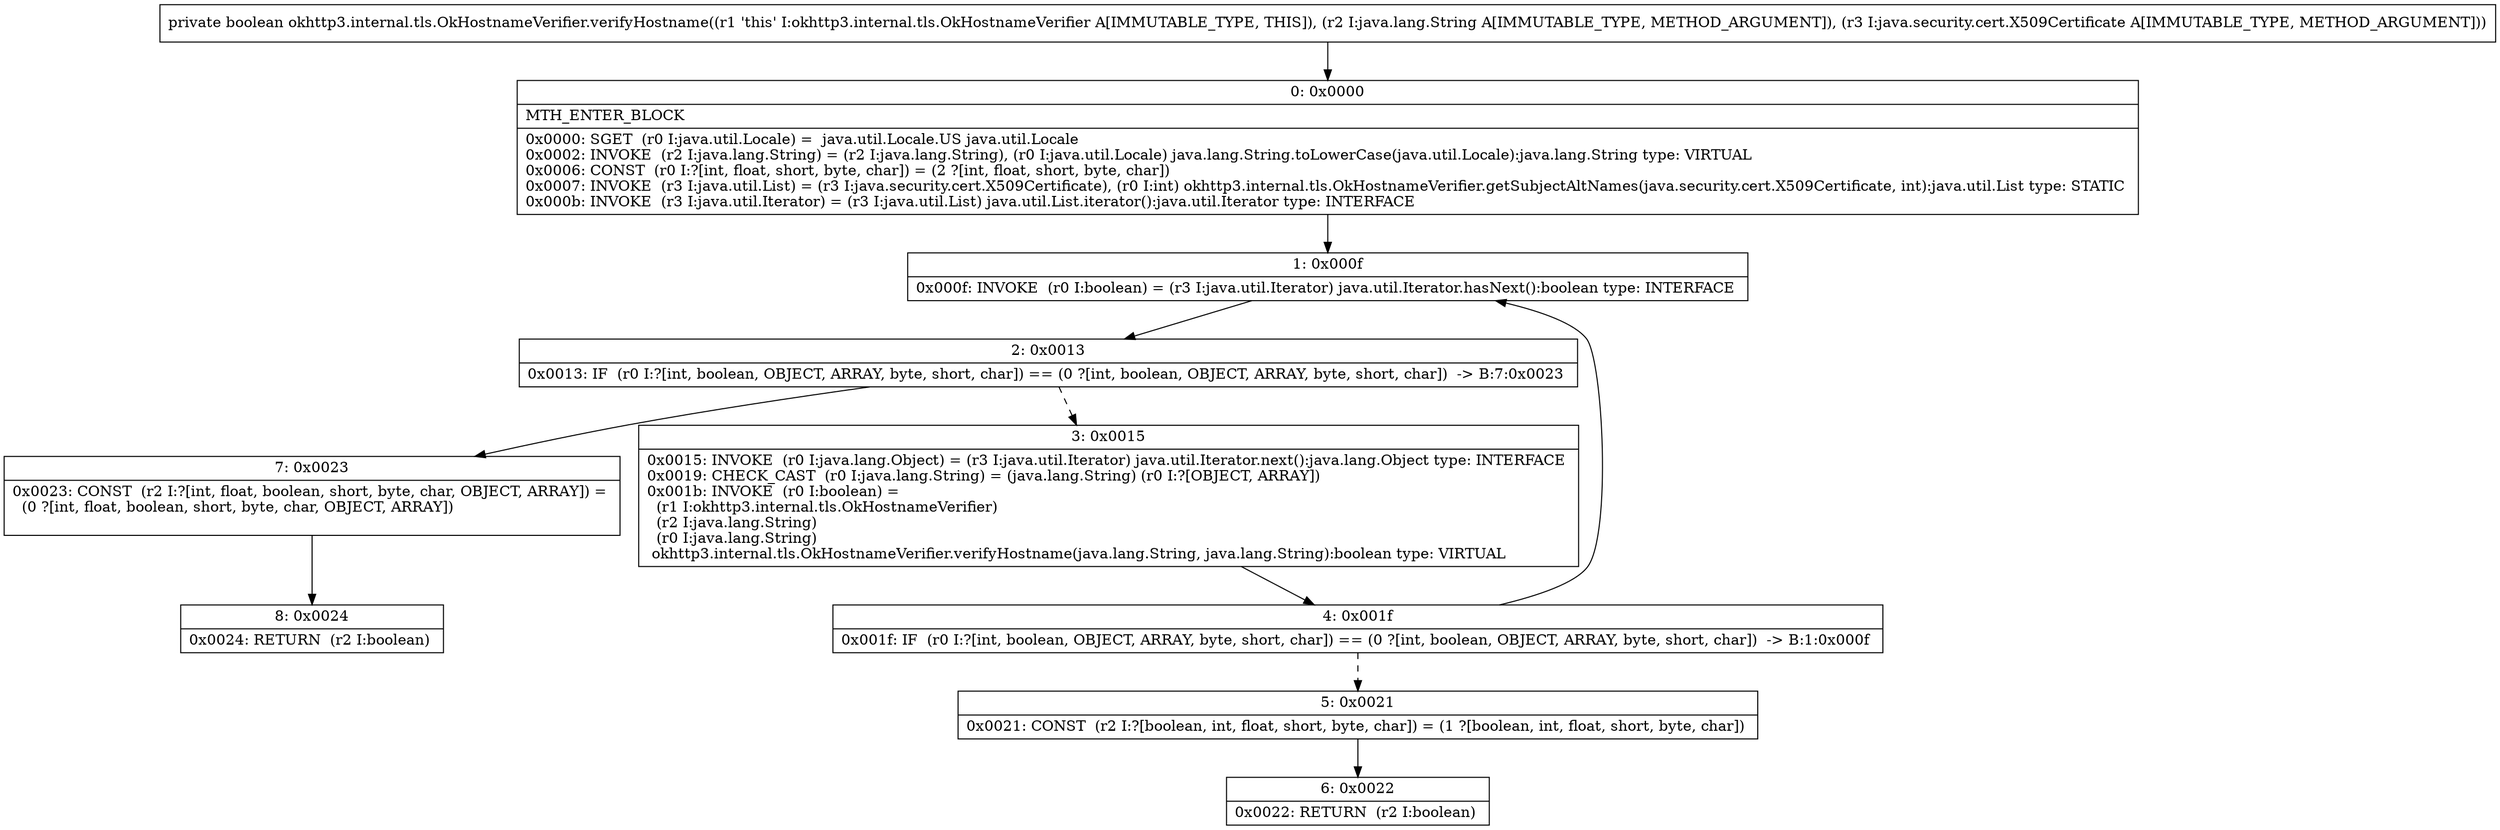 digraph "CFG forokhttp3.internal.tls.OkHostnameVerifier.verifyHostname(Ljava\/lang\/String;Ljava\/security\/cert\/X509Certificate;)Z" {
Node_0 [shape=record,label="{0\:\ 0x0000|MTH_ENTER_BLOCK\l|0x0000: SGET  (r0 I:java.util.Locale) =  java.util.Locale.US java.util.Locale \l0x0002: INVOKE  (r2 I:java.lang.String) = (r2 I:java.lang.String), (r0 I:java.util.Locale) java.lang.String.toLowerCase(java.util.Locale):java.lang.String type: VIRTUAL \l0x0006: CONST  (r0 I:?[int, float, short, byte, char]) = (2 ?[int, float, short, byte, char]) \l0x0007: INVOKE  (r3 I:java.util.List) = (r3 I:java.security.cert.X509Certificate), (r0 I:int) okhttp3.internal.tls.OkHostnameVerifier.getSubjectAltNames(java.security.cert.X509Certificate, int):java.util.List type: STATIC \l0x000b: INVOKE  (r3 I:java.util.Iterator) = (r3 I:java.util.List) java.util.List.iterator():java.util.Iterator type: INTERFACE \l}"];
Node_1 [shape=record,label="{1\:\ 0x000f|0x000f: INVOKE  (r0 I:boolean) = (r3 I:java.util.Iterator) java.util.Iterator.hasNext():boolean type: INTERFACE \l}"];
Node_2 [shape=record,label="{2\:\ 0x0013|0x0013: IF  (r0 I:?[int, boolean, OBJECT, ARRAY, byte, short, char]) == (0 ?[int, boolean, OBJECT, ARRAY, byte, short, char])  \-\> B:7:0x0023 \l}"];
Node_3 [shape=record,label="{3\:\ 0x0015|0x0015: INVOKE  (r0 I:java.lang.Object) = (r3 I:java.util.Iterator) java.util.Iterator.next():java.lang.Object type: INTERFACE \l0x0019: CHECK_CAST  (r0 I:java.lang.String) = (java.lang.String) (r0 I:?[OBJECT, ARRAY]) \l0x001b: INVOKE  (r0 I:boolean) = \l  (r1 I:okhttp3.internal.tls.OkHostnameVerifier)\l  (r2 I:java.lang.String)\l  (r0 I:java.lang.String)\l okhttp3.internal.tls.OkHostnameVerifier.verifyHostname(java.lang.String, java.lang.String):boolean type: VIRTUAL \l}"];
Node_4 [shape=record,label="{4\:\ 0x001f|0x001f: IF  (r0 I:?[int, boolean, OBJECT, ARRAY, byte, short, char]) == (0 ?[int, boolean, OBJECT, ARRAY, byte, short, char])  \-\> B:1:0x000f \l}"];
Node_5 [shape=record,label="{5\:\ 0x0021|0x0021: CONST  (r2 I:?[boolean, int, float, short, byte, char]) = (1 ?[boolean, int, float, short, byte, char]) \l}"];
Node_6 [shape=record,label="{6\:\ 0x0022|0x0022: RETURN  (r2 I:boolean) \l}"];
Node_7 [shape=record,label="{7\:\ 0x0023|0x0023: CONST  (r2 I:?[int, float, boolean, short, byte, char, OBJECT, ARRAY]) = \l  (0 ?[int, float, boolean, short, byte, char, OBJECT, ARRAY])\l \l}"];
Node_8 [shape=record,label="{8\:\ 0x0024|0x0024: RETURN  (r2 I:boolean) \l}"];
MethodNode[shape=record,label="{private boolean okhttp3.internal.tls.OkHostnameVerifier.verifyHostname((r1 'this' I:okhttp3.internal.tls.OkHostnameVerifier A[IMMUTABLE_TYPE, THIS]), (r2 I:java.lang.String A[IMMUTABLE_TYPE, METHOD_ARGUMENT]), (r3 I:java.security.cert.X509Certificate A[IMMUTABLE_TYPE, METHOD_ARGUMENT])) }"];
MethodNode -> Node_0;
Node_0 -> Node_1;
Node_1 -> Node_2;
Node_2 -> Node_3[style=dashed];
Node_2 -> Node_7;
Node_3 -> Node_4;
Node_4 -> Node_1;
Node_4 -> Node_5[style=dashed];
Node_5 -> Node_6;
Node_7 -> Node_8;
}

